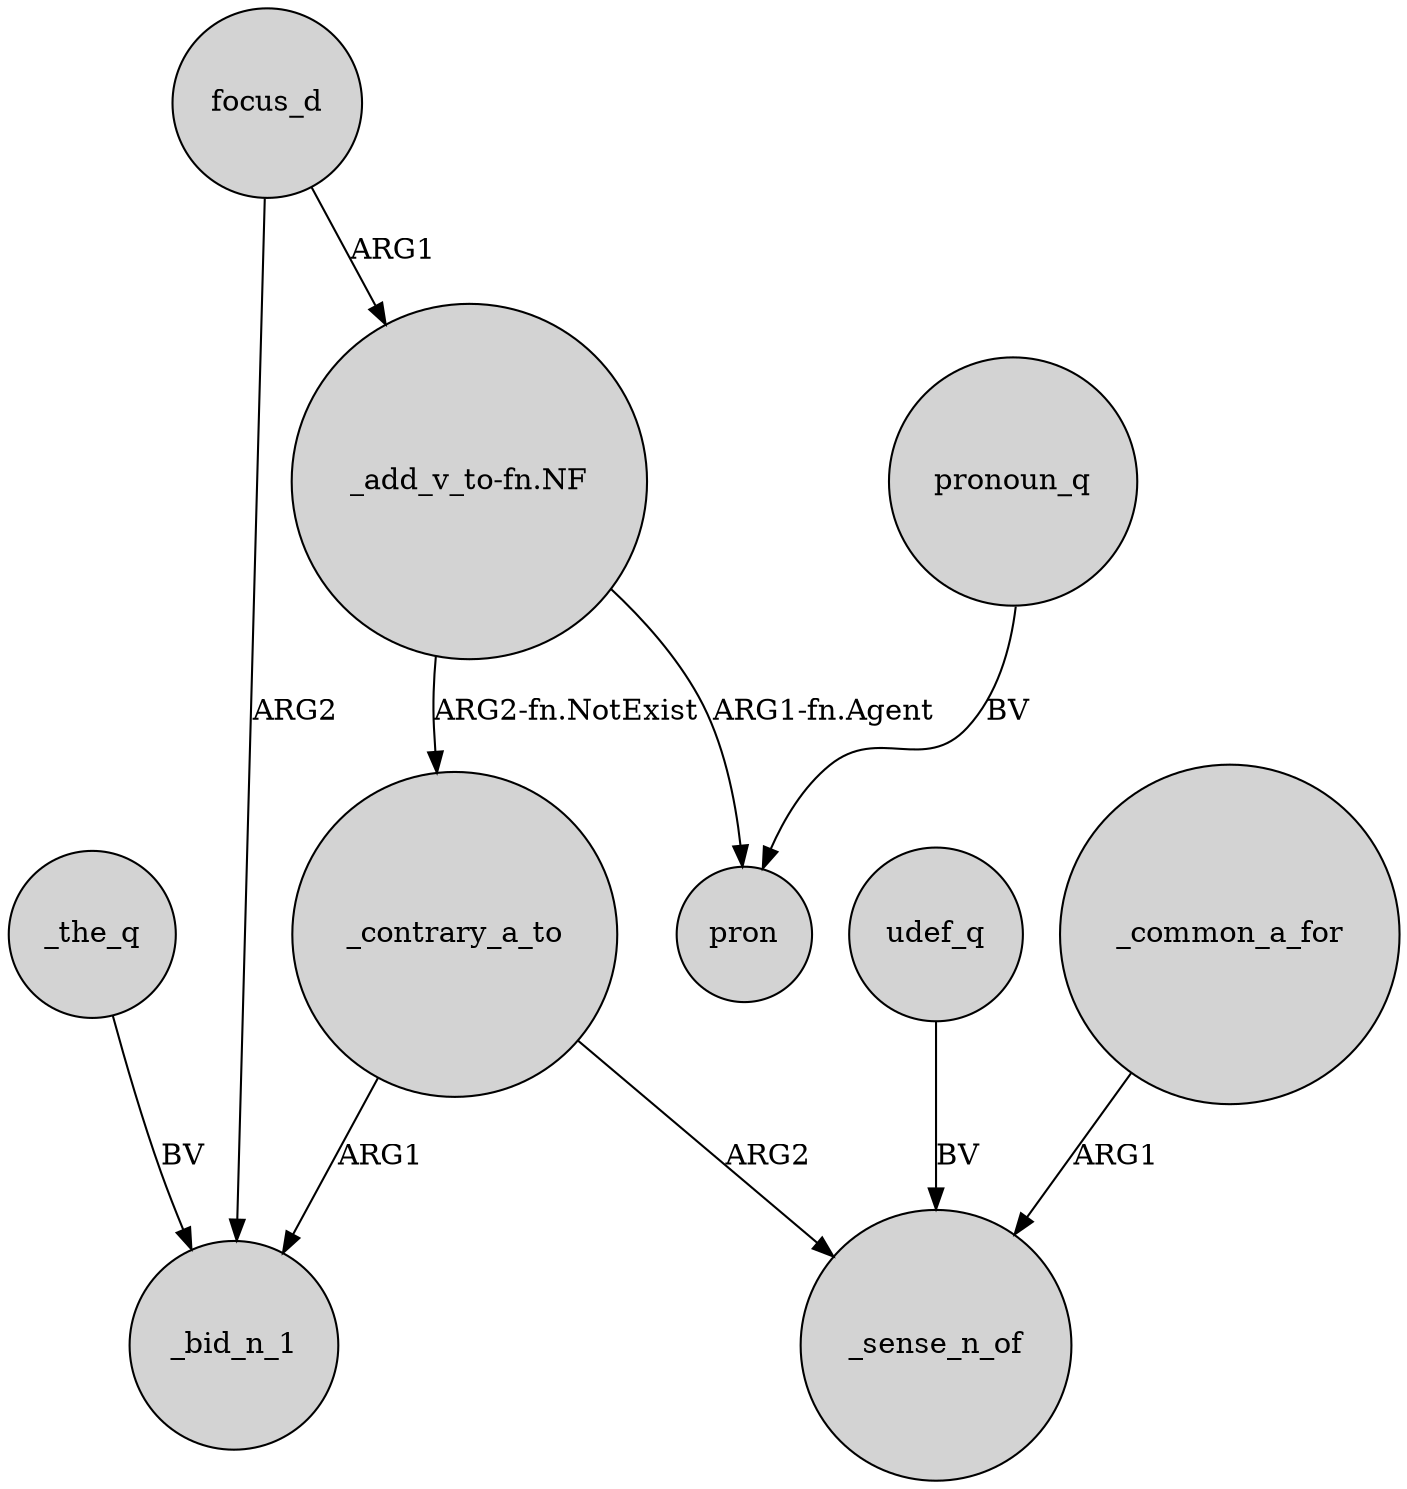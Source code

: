 digraph {
	node [shape=circle style=filled]
	_the_q -> _bid_n_1 [label=BV]
	focus_d -> "_add_v_to-fn.NF" [label=ARG1]
	udef_q -> _sense_n_of [label=BV]
	focus_d -> _bid_n_1 [label=ARG2]
	_contrary_a_to -> _bid_n_1 [label=ARG1]
	"_add_v_to-fn.NF" -> _contrary_a_to [label="ARG2-fn.NotExist"]
	_contrary_a_to -> _sense_n_of [label=ARG2]
	"_add_v_to-fn.NF" -> pron [label="ARG1-fn.Agent"]
	_common_a_for -> _sense_n_of [label=ARG1]
	pronoun_q -> pron [label=BV]
}
